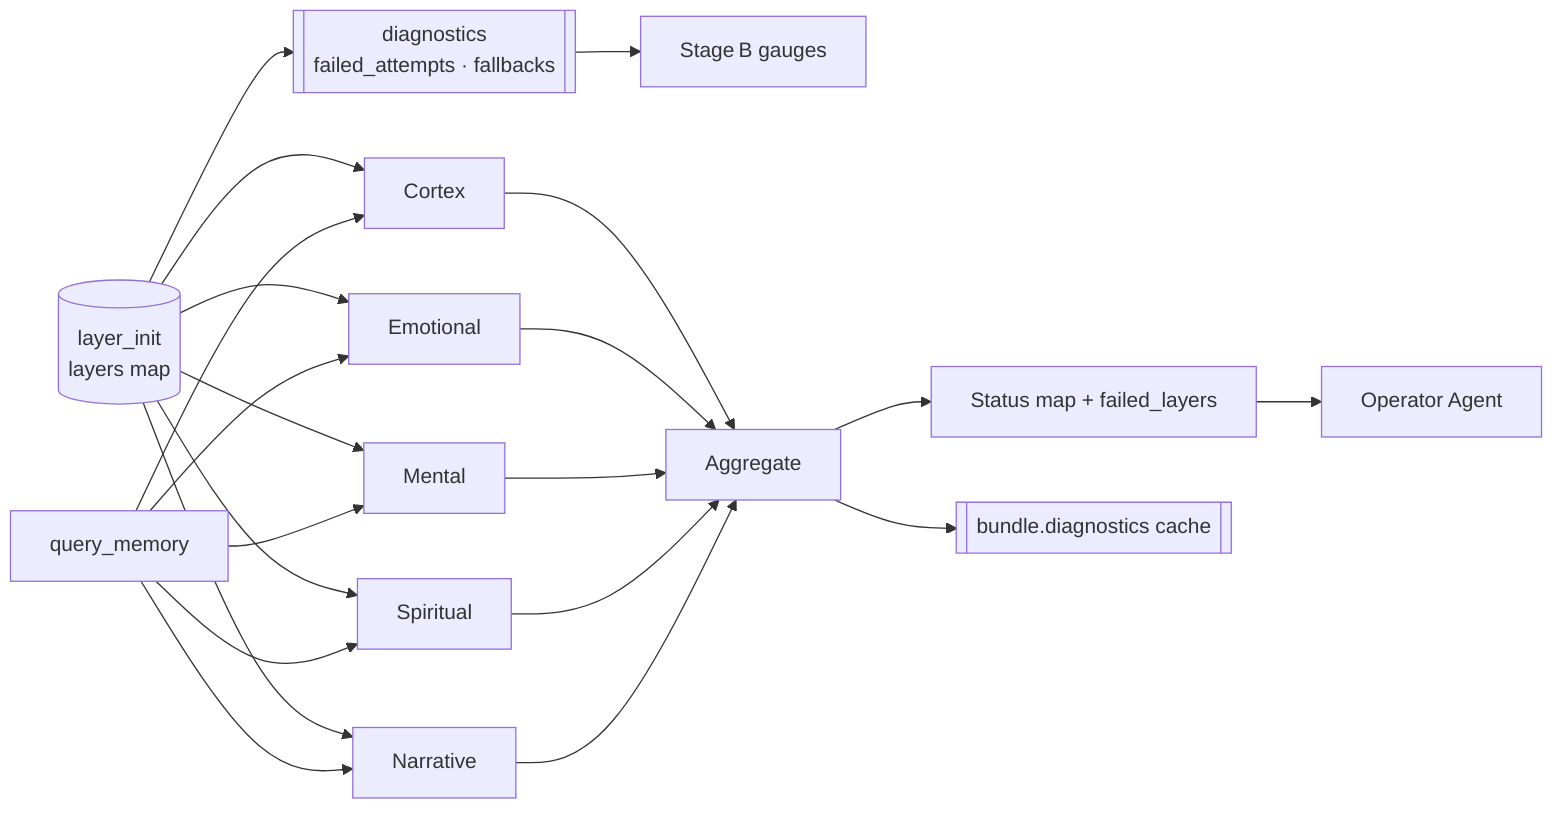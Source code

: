 %% layer_init and query flow diagram
%% Version: v1.1.0
%% Last updated: 2025-10-09
flowchart LR
    layer_init[(layer_init<br/>layers map)] --> Cortex
    layer_init --> Emotional
    layer_init --> Mental
    layer_init --> Spiritual
    layer_init --> Narrative
    layer_init --> Diagnostics[[diagnostics<br/>failed_attempts · fallbacks]]
    Diagnostics --> StageB[Stage B gauges]

    Query[query_memory] --> Cortex
    Query --> Emotional
    Query --> Mental
    Query --> Spiritual
    Query --> Narrative

    Cortex --> Aggregate
    Emotional --> Aggregate
    Mental --> Aggregate
    Spiritual --> Aggregate
    Narrative --> Aggregate

    Aggregate --> StatusMap[Status map + failed_layers]
    Aggregate --> QueryDiagnostics[[bundle.diagnostics cache]]
    StatusMap --> OperatorAgent[Operator Agent]